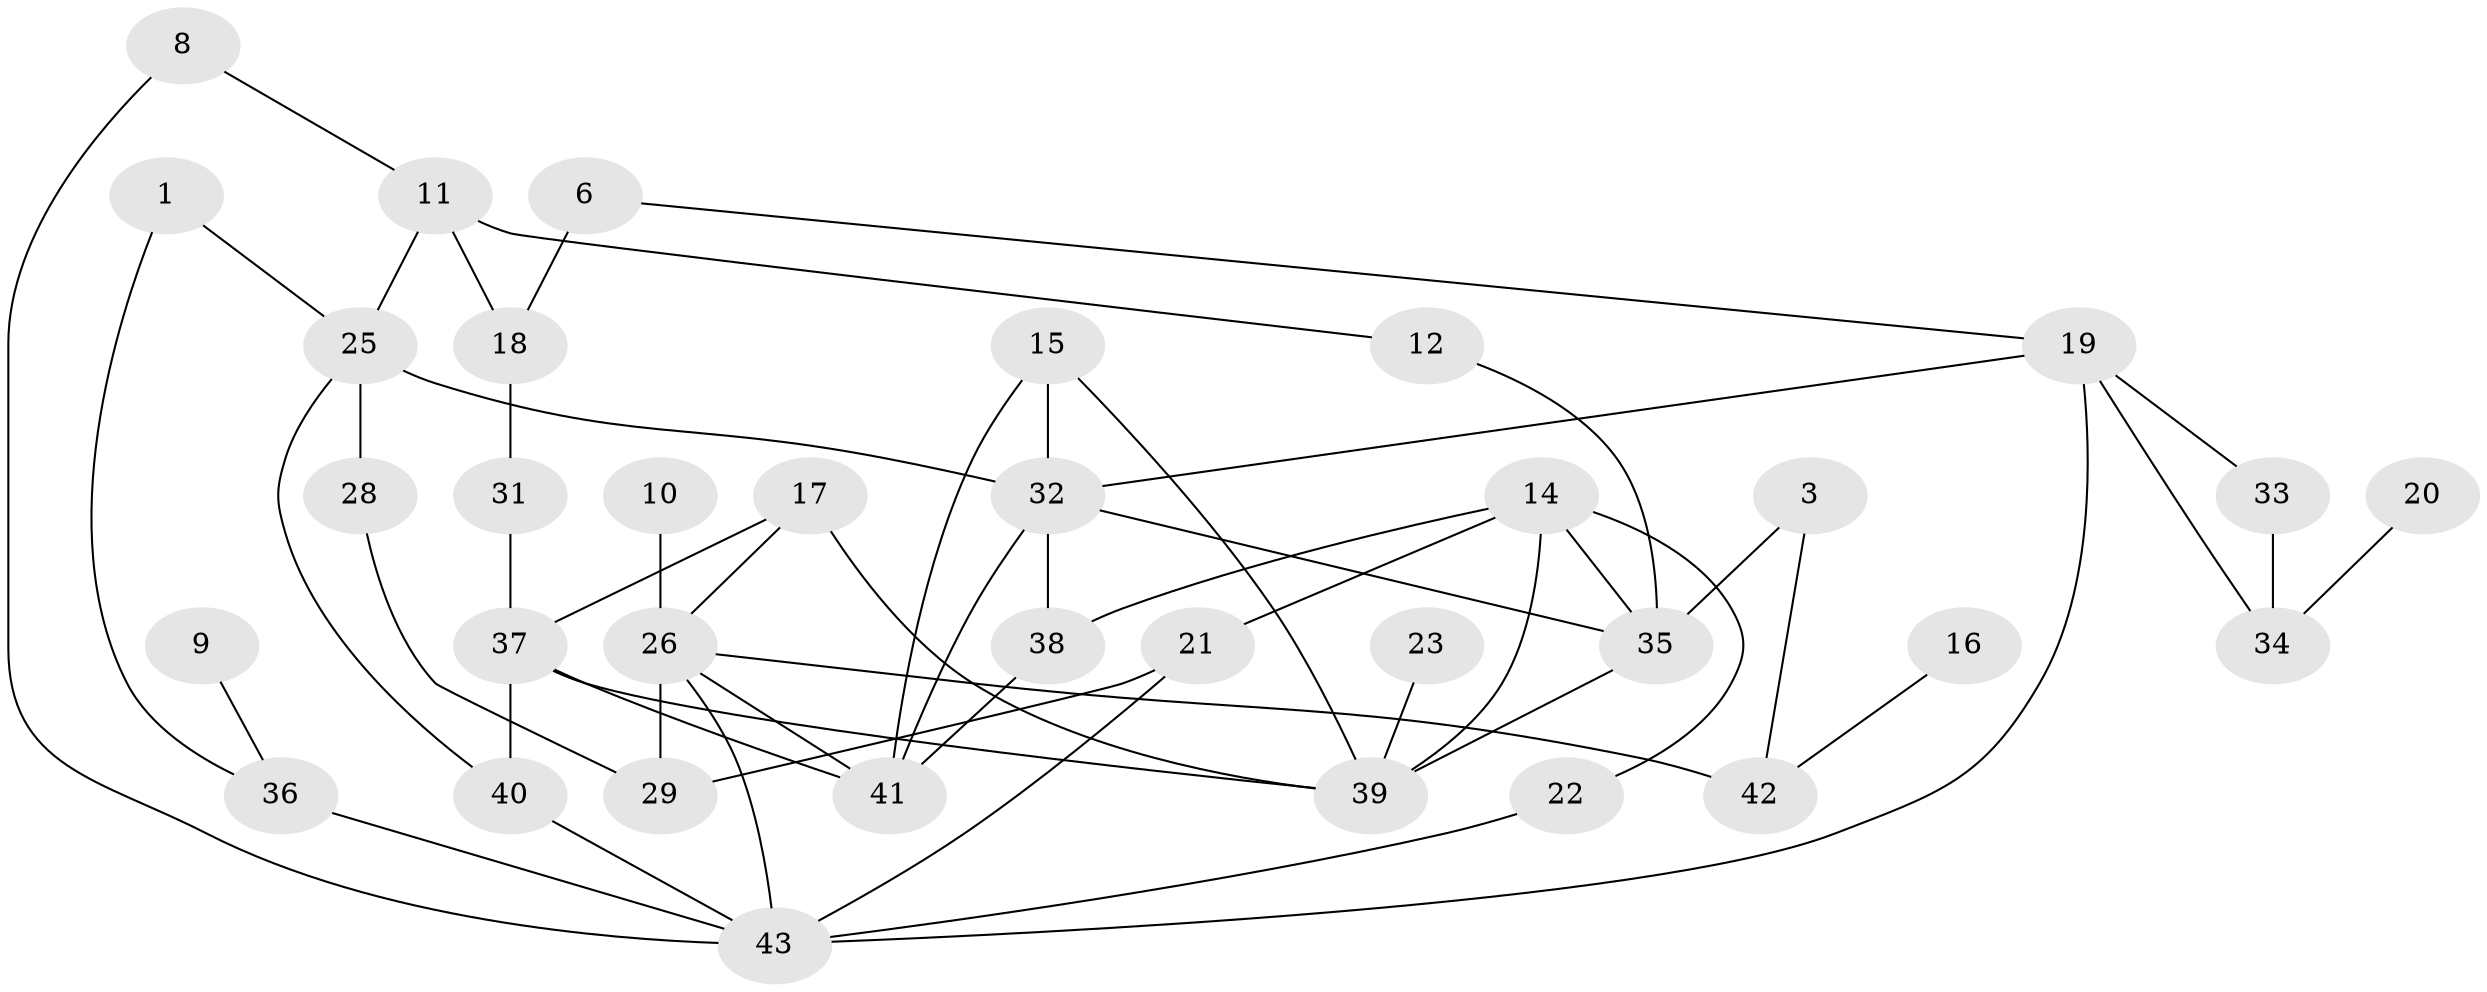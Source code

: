 // original degree distribution, {2: 0.3269230769230769, 5: 0.0673076923076923, 1: 0.21153846153846154, 3: 0.21153846153846154, 0: 0.07692307692307693, 6: 0.038461538461538464, 4: 0.057692307692307696, 7: 0.009615384615384616}
// Generated by graph-tools (version 1.1) at 2025/35/03/04/25 23:35:50]
// undirected, 35 vertices, 56 edges
graph export_dot {
  node [color=gray90,style=filled];
  1;
  3;
  6;
  8;
  9;
  10;
  11;
  12;
  14;
  15;
  16;
  17;
  18;
  19;
  20;
  21;
  22;
  23;
  25;
  26;
  28;
  29;
  31;
  32;
  33;
  34;
  35;
  36;
  37;
  38;
  39;
  40;
  41;
  42;
  43;
  1 -- 25 [weight=1.0];
  1 -- 36 [weight=1.0];
  3 -- 35 [weight=1.0];
  3 -- 42 [weight=1.0];
  6 -- 18 [weight=1.0];
  6 -- 19 [weight=1.0];
  8 -- 11 [weight=1.0];
  8 -- 43 [weight=1.0];
  9 -- 36 [weight=1.0];
  10 -- 26 [weight=1.0];
  11 -- 12 [weight=1.0];
  11 -- 18 [weight=1.0];
  11 -- 25 [weight=1.0];
  12 -- 35 [weight=1.0];
  14 -- 21 [weight=1.0];
  14 -- 22 [weight=1.0];
  14 -- 35 [weight=1.0];
  14 -- 38 [weight=1.0];
  14 -- 39 [weight=1.0];
  15 -- 32 [weight=1.0];
  15 -- 39 [weight=1.0];
  15 -- 41 [weight=1.0];
  16 -- 42 [weight=1.0];
  17 -- 26 [weight=1.0];
  17 -- 37 [weight=1.0];
  17 -- 39 [weight=1.0];
  18 -- 31 [weight=1.0];
  19 -- 32 [weight=1.0];
  19 -- 33 [weight=1.0];
  19 -- 34 [weight=1.0];
  19 -- 43 [weight=2.0];
  20 -- 34 [weight=1.0];
  21 -- 29 [weight=1.0];
  21 -- 43 [weight=1.0];
  22 -- 43 [weight=1.0];
  23 -- 39 [weight=1.0];
  25 -- 28 [weight=1.0];
  25 -- 32 [weight=1.0];
  25 -- 40 [weight=1.0];
  26 -- 29 [weight=3.0];
  26 -- 41 [weight=1.0];
  26 -- 42 [weight=2.0];
  26 -- 43 [weight=1.0];
  28 -- 29 [weight=1.0];
  31 -- 37 [weight=1.0];
  32 -- 35 [weight=1.0];
  32 -- 38 [weight=1.0];
  32 -- 41 [weight=1.0];
  33 -- 34 [weight=1.0];
  35 -- 39 [weight=1.0];
  36 -- 43 [weight=2.0];
  37 -- 39 [weight=1.0];
  37 -- 40 [weight=1.0];
  37 -- 41 [weight=1.0];
  38 -- 41 [weight=1.0];
  40 -- 43 [weight=1.0];
}
